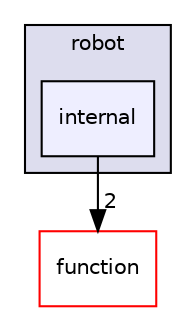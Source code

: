 digraph "include/tvm/robot/internal" {
  compound=true
  node [ fontsize="10", fontname="Helvetica"];
  edge [ labelfontsize="10", labelfontname="Helvetica"];
  subgraph clusterdir_d042aebbf1171e016bcc9e6a6ed11000 {
    graph [ bgcolor="#ddddee", pencolor="black", label="robot" fontname="Helvetica", fontsize="10", URL="dir_d042aebbf1171e016bcc9e6a6ed11000.html"]
  dir_32720b4c66db4709ceedb8a9ccec312a [shape=box, label="internal", style="filled", fillcolor="#eeeeff", pencolor="black", URL="dir_32720b4c66db4709ceedb8a9ccec312a.html"];
  }
  dir_95e0fe1efd9e7dc8b84bcdee05d2dbc2 [shape=box label="function" fillcolor="white" style="filled" color="red" URL="dir_95e0fe1efd9e7dc8b84bcdee05d2dbc2.html"];
  dir_32720b4c66db4709ceedb8a9ccec312a->dir_95e0fe1efd9e7dc8b84bcdee05d2dbc2 [headlabel="2", labeldistance=1.5 headhref="dir_000025_000014.html"];
}
